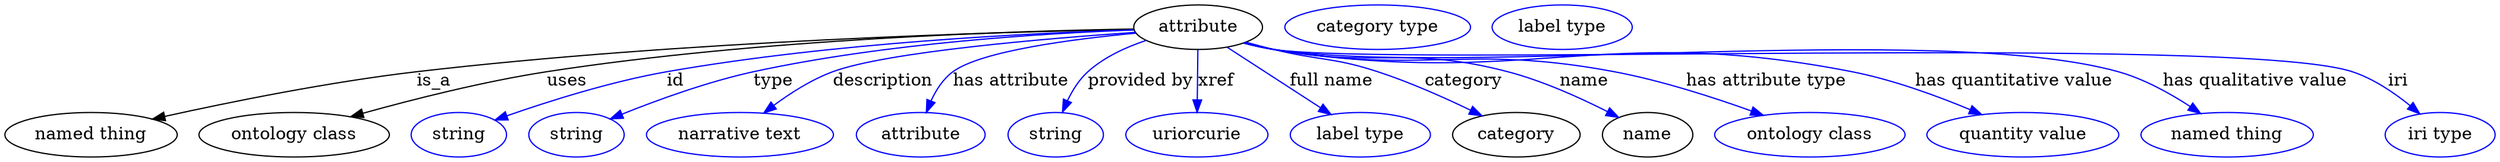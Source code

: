 digraph {
	graph [bb="0,0,2008.7,123"];
	node [label="\N"];
	attribute	[height=0.5,
		label=attribute,
		pos="961.54,105",
		width=1.4443];
	"named thing"	[height=0.5,
		pos="69.544,18",
		width=1.9318];
	attribute -> "named thing"	[label=is_a,
		lp="346.54,61.5",
		pos="e,119.14,30.638 909.59,103.23 801.71,101.17 545.74,93.854 332.54,69 262.07,60.784 182.12,44.586 129.06,32.848"];
	"ontology class"	[height=0.5,
		pos="233.54,18",
		width=2.1304];
	attribute -> "ontology class"	[label=uses,
		lp="454.04,61.5",
		pos="e,279.27,32.625 909.53,103.51 815,101.96 608.96,95.526 437.54,69 386.61,61.118 329.73,46.697 289,35.361"];
	id	[color=blue,
		height=0.5,
		label=string,
		pos="366.54,18",
		width=1.0652];
	attribute -> id	[color=blue,
		label=id,
		lp="541.54,61.5",
		pos="e,395.49,29.825 909.88,102.87 829.18,100.41 668.58,92.709 534.54,69 489.13,60.968 438.62,44.924 404.95,33.169",
		style=solid];
	type	[color=blue,
		height=0.5,
		label=string,
		pos="461.54,18",
		width=1.0652];
	attribute -> type	[color=blue,
		label=type,
		lp="619.54,61.5",
		pos="e,488.72,30.794 909.65,102.82 839.46,100.35 710.71,92.688 603.54,69 566.79,60.876 526.45,46.068 498.19,34.668",
		style=solid];
	description	[color=blue,
		height=0.5,
		label="narrative text",
		pos="593.54,18",
		width=2.0943];
	attribute -> description	[color=blue,
		label=description,
		lp="707.04,61.5",
		pos="e,612.23,35.594 910.77,100.91 838.54,96.024 710.06,85.345 666.54,69 649.91,62.752 633.41,51.943 620.31,41.97",
		style=solid];
	"has attribute"	[color=blue,
		height=0.5,
		label=attribute,
		pos="738.54,18",
		width=1.4443];
	attribute -> "has attribute"	[color=blue,
		label="has attribute",
		lp="810.54,61.5",
		pos="e,742.74,35.971 911.16,100.24 860.38,95.551 786.35,86.014 763.54,69 755.74,63.181 750.22,54.25 746.38,45.537",
		style=solid];
	"provided by"	[color=blue,
		height=0.5,
		label=string,
		pos="846.54,18",
		width=1.0652];
	attribute -> "provided by"	[color=blue,
		label="provided by",
		lp="915.04,61.5",
		pos="e,851.99,36.267 919.61,94.312 903.46,88.951 885.75,80.887 872.54,69 865.46,62.627 860.01,53.869 855.97,45.463",
		style=solid];
	xref	[color=blue,
		height=0.5,
		label=uriorcurie,
		pos="960.54,18",
		width=1.5887];
	attribute -> xref	[color=blue,
		label=xref,
		lp="976.04,61.5",
		pos="e,960.75,36.175 961.34,86.799 961.2,75.163 961.02,59.548 960.86,46.237",
		style=solid];
	"full name"	[color=blue,
		height=0.5,
		label="label type",
		pos="1092.5,18",
		width=1.5707];
	attribute -> "full name"	[color=blue,
		label="full name",
		lp="1069,61.5",
		pos="e,1068.9,34.351 984.96,88.804 1006,75.169 1037,55.034 1060.4,39.888",
		style=solid];
	category	[height=0.5,
		pos="1218.5,18",
		width=1.4263];
	attribute -> category	[color=blue,
		label=category,
		lp="1176,61.5",
		pos="e,1190.6,33.418 1000.2,92.853 1007.6,90.825 1015.3,88.787 1022.5,87 1059.6,77.871 1070.2,80.847 1106.5,69 1132.3,60.597 1160.1,48.203 \
1181.6,37.857",
		style=solid];
	name	[height=0.5,
		pos="1324.5,18",
		width=1.011];
	attribute -> name	[color=blue,
		label=name,
		lp="1273.5,61.5",
		pos="e,1301.1,32.052 999.05,92.427 1006.8,90.365 1014.9,88.423 1022.5,87 1105.5,71.614 1129.9,90.347 1211.5,69 1239.9,61.592 1270.1,47.868 \
1292.2,36.671",
		style=solid];
	"has attribute type"	[color=blue,
		height=0.5,
		label="ontology class",
		pos="1455.5,18",
		width=2.1304];
	attribute -> "has attribute type"	[color=blue,
		label="has attribute type",
		lp="1420.5,61.5",
		pos="e,1417.9,33.75 998.69,92.336 1006.5,90.254 1014.7,88.328 1022.5,87 1143.3,66.45 1177.2,91.642 1297.5,69 1335.6,61.849 1377.2,48.418 \
1408.2,37.276",
		style=solid];
	"has quantitative value"	[color=blue,
		height=0.5,
		label="quantity value",
		pos="1627.5,18",
		width=2.1484];
	attribute -> "has quantitative value"	[color=blue,
		label="has quantitative value",
		lp="1620.5,61.5",
		pos="e,1594.3,34.325 998.34,92.26 1006.2,90.155 1014.6,88.24 1022.5,87 1227.8,54.901 1285.7,108.85 1489.5,69 1522.5,62.555 1558.1,49.492 \
1584.9,38.334",
		style=solid];
	"has qualitative value"	[color=blue,
		height=0.5,
		label="named thing",
		pos="1792.5,18",
		width=1.9318];
	attribute -> "has qualitative value"	[color=blue,
		label="has qualitative value",
		lp="1815,61.5",
		pos="e,1771.1,35.194 998.33,92.186 1006.2,90.087 1014.6,88.192 1022.5,87 1172.5,64.48 1558.5,109.66 1704.5,69 1725.3,63.234 1746.3,51.559 \
1762.6,40.941",
		style=solid];
	iri	[color=blue,
		height=0.5,
		label="iri type",
		pos="1964.5,18",
		width=1.2277];
	attribute -> iri	[color=blue,
		label=iri,
		lp="1930.5,61.5",
		pos="e,1948.1,34.96 998.32,92.151 1006.2,90.054 1014.6,88.169 1022.5,87 1118.3,72.896 1801.6,99.184 1893.5,69 1910.7,63.37 1927.3,52.064 \
1940.2,41.626",
		style=solid];
	"named thing_category"	[color=blue,
		height=0.5,
		label="category type",
		pos="1106.5,105",
		width=2.0762];
	attribute_name	[color=blue,
		height=0.5,
		label="label type",
		pos="1255.5,105",
		width=1.5707];
}
